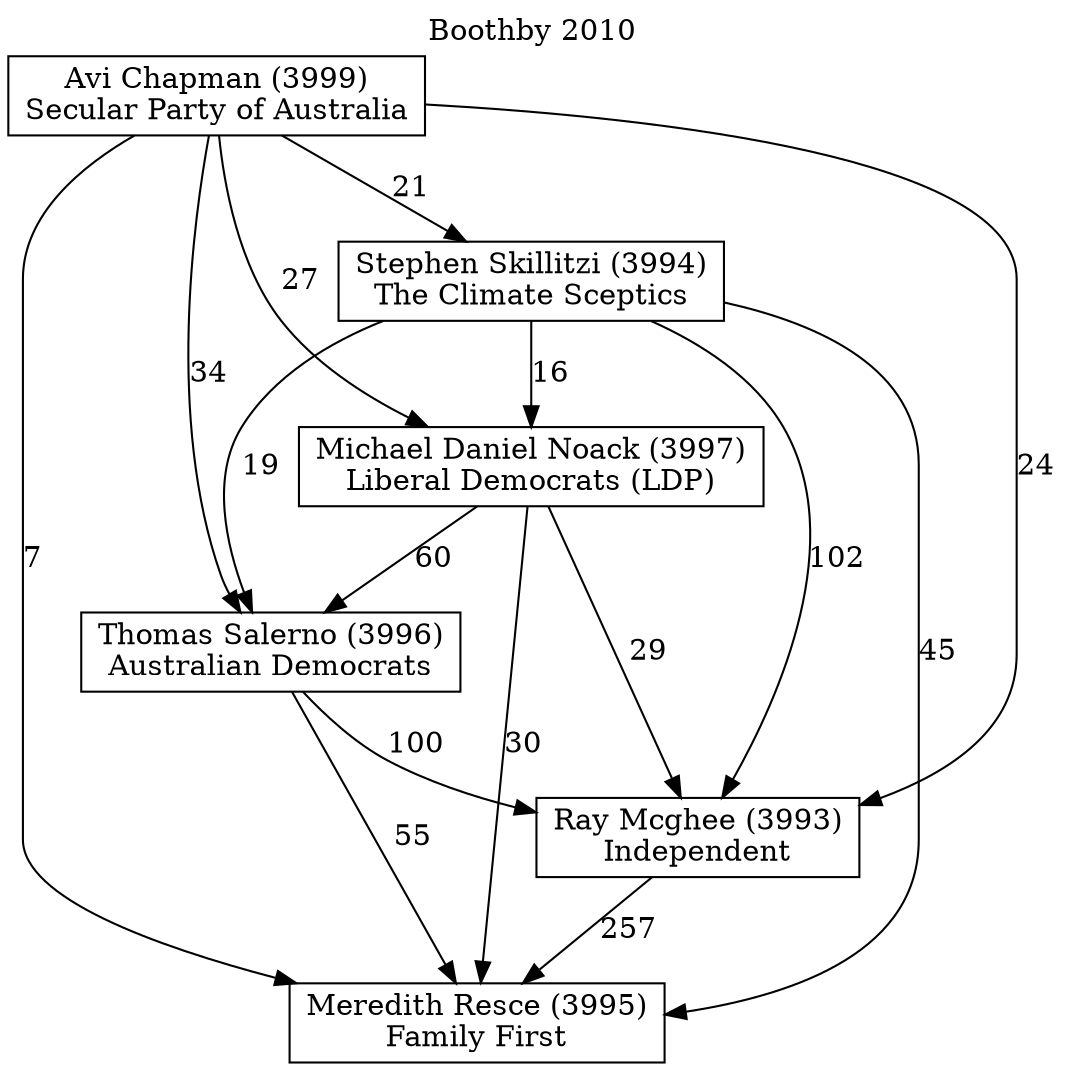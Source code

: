 // House preference flow
digraph "Meredith Resce (3995)_Boothby_2010" {
	graph [label="Boothby 2010" labelloc=t mclimit=10]
	node [shape=box]
	"Meredith Resce (3995)" [label="Meredith Resce (3995)
Family First"]
	"Ray Mcghee (3993)" [label="Ray Mcghee (3993)
Independent"]
	"Thomas Salerno (3996)" [label="Thomas Salerno (3996)
Australian Democrats"]
	"Michael Daniel Noack (3997)" [label="Michael Daniel Noack (3997)
Liberal Democrats (LDP)"]
	"Stephen Skillitzi (3994)" [label="Stephen Skillitzi (3994)
The Climate Sceptics"]
	"Avi Chapman (3999)" [label="Avi Chapman (3999)
Secular Party of Australia"]
	"Ray Mcghee (3993)" -> "Meredith Resce (3995)" [label=257]
	"Thomas Salerno (3996)" -> "Ray Mcghee (3993)" [label=100]
	"Michael Daniel Noack (3997)" -> "Thomas Salerno (3996)" [label=60]
	"Stephen Skillitzi (3994)" -> "Michael Daniel Noack (3997)" [label=16]
	"Avi Chapman (3999)" -> "Stephen Skillitzi (3994)" [label=21]
	"Thomas Salerno (3996)" -> "Meredith Resce (3995)" [label=55]
	"Michael Daniel Noack (3997)" -> "Meredith Resce (3995)" [label=30]
	"Stephen Skillitzi (3994)" -> "Meredith Resce (3995)" [label=45]
	"Avi Chapman (3999)" -> "Meredith Resce (3995)" [label=7]
	"Avi Chapman (3999)" -> "Michael Daniel Noack (3997)" [label=27]
	"Stephen Skillitzi (3994)" -> "Thomas Salerno (3996)" [label=19]
	"Avi Chapman (3999)" -> "Thomas Salerno (3996)" [label=34]
	"Michael Daniel Noack (3997)" -> "Ray Mcghee (3993)" [label=29]
	"Stephen Skillitzi (3994)" -> "Ray Mcghee (3993)" [label=102]
	"Avi Chapman (3999)" -> "Ray Mcghee (3993)" [label=24]
}
